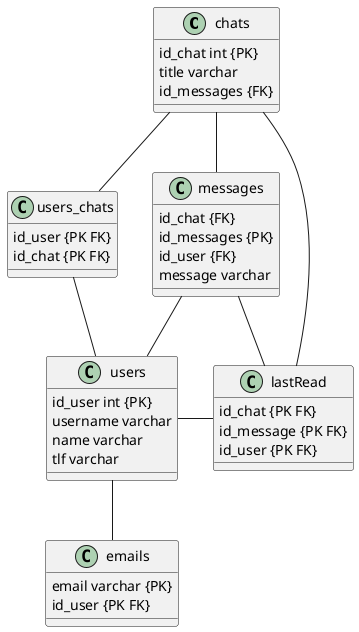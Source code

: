 @startuml
'https://plantuml.com/class-diagram

chats  --  users_chats
chats -- messages
chats --- lastRead

users_chats -- users

messages -- users
messages -- lastRead

users - lastRead
users -- emails

class chats{
    id_chat int {PK}
    title varchar
    id_messages {FK}
}

class users_chats{
    id_user {PK FK}
    id_chat {PK FK}
}

class messages {
    id_chat {FK}
    id_messages {PK}
    id_user {FK}
    message varchar
}

class lastRead{
    id_chat {PK FK}
    id_message {PK FK}
    id_user {PK FK}
}

class users {
    id_user int {PK}
    username varchar
    name varchar
    tlf varchar
}

class emails {
    email varchar {PK}
    id_user {PK FK}
}

@enduml